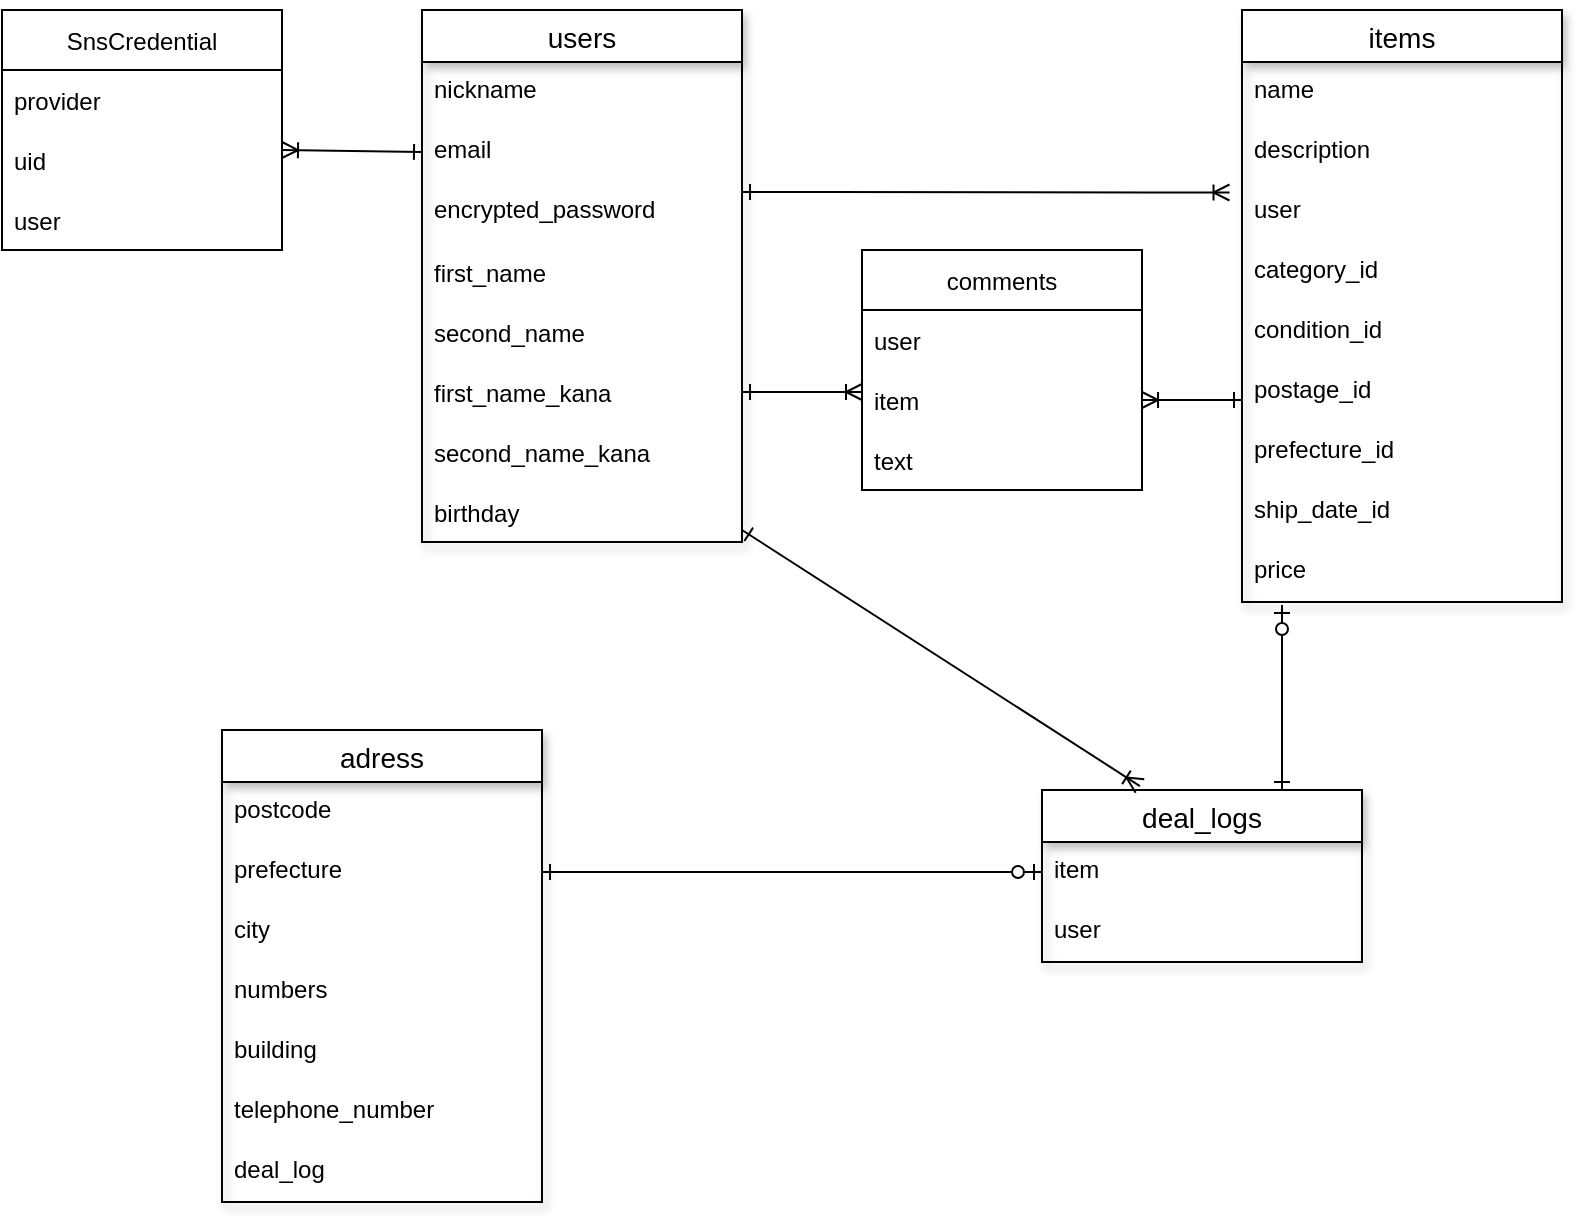 <mxfile>
    <diagram id="KFD2RZElx-ygSJPdWhXE" name="ページ1">
        <mxGraphModel dx="698" dy="680" grid="1" gridSize="10" guides="1" tooltips="1" connect="1" arrows="1" fold="1" page="1" pageScale="1" pageWidth="827" pageHeight="1169" math="0" shadow="0">
            <root>
                <mxCell id="0"/>
                <mxCell id="1" parent="0"/>
                <mxCell id="4" value="users" style="swimlane;fontStyle=0;childLayout=stackLayout;horizontal=1;startSize=26;horizontalStack=0;resizeParent=1;resizeParentMax=0;resizeLast=0;collapsible=1;marginBottom=0;align=center;fontSize=14;shadow=1;" parent="1" vertex="1">
                    <mxGeometry x="230" y="40" width="160" height="266" as="geometry">
                        <mxRectangle x="40" y="40" width="70" height="26" as="alternateBounds"/>
                    </mxGeometry>
                </mxCell>
                <mxCell id="5" value="nickname" style="text;strokeColor=none;fillColor=none;spacingLeft=4;spacingRight=4;overflow=hidden;rotatable=0;points=[[0,0.5],[1,0.5]];portConstraint=eastwest;fontSize=12;" parent="4" vertex="1">
                    <mxGeometry y="26" width="160" height="30" as="geometry"/>
                </mxCell>
                <mxCell id="6" value="email" style="text;strokeColor=none;fillColor=none;spacingLeft=4;spacingRight=4;overflow=hidden;rotatable=0;points=[[0,0.5],[1,0.5]];portConstraint=eastwest;fontSize=12;" parent="4" vertex="1">
                    <mxGeometry y="56" width="160" height="30" as="geometry"/>
                </mxCell>
                <mxCell id="7" value="encrypted_password" style="text;strokeColor=none;fillColor=none;spacingLeft=4;spacingRight=4;overflow=hidden;rotatable=0;points=[[0,0.5],[1,0.5]];portConstraint=eastwest;fontSize=12;rounded=0;" parent="4" vertex="1">
                    <mxGeometry y="86" width="160" height="30" as="geometry"/>
                </mxCell>
                <mxCell id="18" value="first_name" style="text;strokeColor=none;fillColor=none;spacingLeft=4;spacingRight=4;overflow=hidden;rotatable=0;points=[[0,0.5],[1,0.5]];portConstraint=eastwest;fontSize=12;rounded=0;verticalAlign=middle;" parent="4" vertex="1">
                    <mxGeometry y="116" width="160" height="30" as="geometry"/>
                </mxCell>
                <mxCell id="19" value="second_name" style="text;strokeColor=none;fillColor=none;spacingLeft=4;spacingRight=4;overflow=hidden;rotatable=0;points=[[0,0.5],[1,0.5]];portConstraint=eastwest;fontSize=12;rounded=0;verticalAlign=middle;" parent="4" vertex="1">
                    <mxGeometry y="146" width="160" height="30" as="geometry"/>
                </mxCell>
                <mxCell id="22" value="first_name_kana" style="text;strokeColor=none;fillColor=none;spacingLeft=4;spacingRight=4;overflow=hidden;rotatable=0;points=[[0,0.5],[1,0.5]];portConstraint=eastwest;fontSize=12;rounded=0;verticalAlign=middle;" parent="4" vertex="1">
                    <mxGeometry y="176" width="160" height="30" as="geometry"/>
                </mxCell>
                <mxCell id="21" value="second_name_kana" style="text;strokeColor=none;fillColor=none;spacingLeft=4;spacingRight=4;overflow=hidden;rotatable=0;points=[[0,0.5],[1,0.5]];portConstraint=eastwest;fontSize=12;rounded=0;verticalAlign=middle;" parent="4" vertex="1">
                    <mxGeometry y="206" width="160" height="30" as="geometry"/>
                </mxCell>
                <mxCell id="20" value="birthday" style="text;strokeColor=none;fillColor=none;spacingLeft=4;spacingRight=4;overflow=hidden;rotatable=0;points=[[0,0.5],[1,0.5]];portConstraint=eastwest;fontSize=12;rounded=0;verticalAlign=middle;" parent="4" vertex="1">
                    <mxGeometry y="236" width="160" height="30" as="geometry"/>
                </mxCell>
                <mxCell id="65" style="edgeStyle=none;html=1;entryX=0.75;entryY=0;entryDx=0;entryDy=0;startArrow=ERzeroToOne;startFill=0;endArrow=ERone;endFill=0;entryPerimeter=0;exitX=0.125;exitY=1.05;exitDx=0;exitDy=0;exitPerimeter=0;" parent="1" source="27" target="34" edge="1">
                    <mxGeometry relative="1" as="geometry">
                        <mxPoint x="660" y="330" as="sourcePoint"/>
                    </mxGeometry>
                </mxCell>
                <mxCell id="23" value="items" style="swimlane;fontStyle=0;childLayout=stackLayout;horizontal=1;startSize=26;horizontalStack=0;resizeParent=1;resizeParentMax=0;resizeLast=0;collapsible=1;marginBottom=0;align=center;fontSize=14;rounded=0;shadow=1;html=0;" parent="1" vertex="1">
                    <mxGeometry x="640" y="40" width="160" height="296" as="geometry"/>
                </mxCell>
                <mxCell id="24" value="name" style="text;strokeColor=none;fillColor=none;spacingLeft=4;spacingRight=4;overflow=hidden;rotatable=0;points=[[0,0.5],[1,0.5]];portConstraint=eastwest;fontSize=12;rounded=0;shadow=1;html=0;" parent="23" vertex="1">
                    <mxGeometry y="26" width="160" height="30" as="geometry"/>
                </mxCell>
                <mxCell id="25" value="description" style="text;strokeColor=none;fillColor=none;spacingLeft=4;spacingRight=4;overflow=hidden;rotatable=0;points=[[0,0.5],[1,0.5]];portConstraint=eastwest;fontSize=12;rounded=0;shadow=1;html=0;" parent="23" vertex="1">
                    <mxGeometry y="56" width="160" height="30" as="geometry"/>
                </mxCell>
                <mxCell id="59" value="user" style="text;strokeColor=none;fillColor=none;spacingLeft=4;spacingRight=4;overflow=hidden;rotatable=0;points=[[0,0.5],[1,0.5]];portConstraint=eastwest;fontSize=12;rounded=0;shadow=1;html=0;" parent="23" vertex="1">
                    <mxGeometry y="86" width="160" height="30" as="geometry"/>
                </mxCell>
                <mxCell id="32" value="category_id" style="text;strokeColor=none;fillColor=none;spacingLeft=4;spacingRight=4;overflow=hidden;rotatable=0;points=[[0,0.5],[1,0.5]];portConstraint=eastwest;fontSize=12;rounded=0;shadow=1;html=0;" parent="23" vertex="1">
                    <mxGeometry y="116" width="160" height="30" as="geometry"/>
                </mxCell>
                <mxCell id="31" value="condition_id" style="text;strokeColor=none;fillColor=none;spacingLeft=4;spacingRight=4;overflow=hidden;rotatable=0;points=[[0,0.5],[1,0.5]];portConstraint=eastwest;fontSize=12;rounded=0;shadow=1;html=0;" parent="23" vertex="1">
                    <mxGeometry y="146" width="160" height="30" as="geometry"/>
                </mxCell>
                <mxCell id="30" value="postage_id" style="text;strokeColor=none;fillColor=none;spacingLeft=4;spacingRight=4;overflow=hidden;rotatable=0;points=[[0,0.5],[1,0.5]];portConstraint=eastwest;fontSize=12;rounded=0;shadow=1;html=0;" parent="23" vertex="1">
                    <mxGeometry y="176" width="160" height="30" as="geometry"/>
                </mxCell>
                <mxCell id="29" value="prefecture_id" style="text;strokeColor=none;fillColor=none;spacingLeft=4;spacingRight=4;overflow=hidden;rotatable=0;points=[[0,0.5],[1,0.5]];portConstraint=eastwest;fontSize=12;rounded=0;shadow=1;html=0;" parent="23" vertex="1">
                    <mxGeometry y="206" width="160" height="30" as="geometry"/>
                </mxCell>
                <mxCell id="28" value="ship_date_id" style="text;strokeColor=none;fillColor=none;spacingLeft=4;spacingRight=4;overflow=hidden;rotatable=0;points=[[0,0.5],[1,0.5]];portConstraint=eastwest;fontSize=12;rounded=0;shadow=1;html=0;" parent="23" vertex="1">
                    <mxGeometry y="236" width="160" height="30" as="geometry"/>
                </mxCell>
                <mxCell id="27" value="price" style="text;strokeColor=none;fillColor=none;spacingLeft=4;spacingRight=4;overflow=hidden;rotatable=0;points=[[0,0.5],[1,0.5]];portConstraint=eastwest;fontSize=12;rounded=0;shadow=1;html=0;" parent="23" vertex="1">
                    <mxGeometry y="266" width="160" height="30" as="geometry"/>
                </mxCell>
                <mxCell id="33" value="" style="edgeStyle=entityRelationEdgeStyle;fontSize=12;html=1;endArrow=ERoneToMany;startArrow=ERone;entryX=-0.039;entryY=0.175;entryDx=0;entryDy=0;entryPerimeter=0;startFill=0;endFill=0;" parent="1" target="59" edge="1">
                    <mxGeometry width="100" height="100" relative="1" as="geometry">
                        <mxPoint x="390" y="131" as="sourcePoint"/>
                        <mxPoint x="460" y="230" as="targetPoint"/>
                    </mxGeometry>
                </mxCell>
                <mxCell id="34" value="deal_logs" style="swimlane;fontStyle=0;childLayout=stackLayout;horizontal=1;startSize=26;horizontalStack=0;resizeParent=1;resizeParentMax=0;resizeLast=0;collapsible=1;marginBottom=0;align=center;fontSize=14;rounded=0;shadow=1;html=0;" parent="1" vertex="1">
                    <mxGeometry x="540" y="430" width="160" height="86" as="geometry"/>
                </mxCell>
                <mxCell id="35" value="item" style="text;strokeColor=none;fillColor=none;spacingLeft=4;spacingRight=4;overflow=hidden;rotatable=0;points=[[0,0.5],[1,0.5]];portConstraint=eastwest;fontSize=12;rounded=0;shadow=1;html=0;" parent="34" vertex="1">
                    <mxGeometry y="26" width="160" height="30" as="geometry"/>
                </mxCell>
                <mxCell id="36" value="user" style="text;strokeColor=none;fillColor=none;spacingLeft=4;spacingRight=4;overflow=hidden;rotatable=0;points=[[0,0.5],[1,0.5]];portConstraint=eastwest;fontSize=12;rounded=0;shadow=1;html=0;" parent="34" vertex="1">
                    <mxGeometry y="56" width="160" height="30" as="geometry"/>
                </mxCell>
                <mxCell id="48" value="adress" style="swimlane;fontStyle=0;childLayout=stackLayout;horizontal=1;startSize=26;horizontalStack=0;resizeParent=1;resizeParentMax=0;resizeLast=0;collapsible=1;marginBottom=0;align=center;fontSize=14;rounded=0;shadow=1;html=0;" parent="1" vertex="1">
                    <mxGeometry x="130" y="400" width="160" height="236" as="geometry"/>
                </mxCell>
                <mxCell id="49" value="postcode" style="text;strokeColor=none;fillColor=none;spacingLeft=4;spacingRight=4;overflow=hidden;rotatable=0;points=[[0,0.5],[1,0.5]];portConstraint=eastwest;fontSize=12;rounded=0;shadow=1;html=0;" parent="48" vertex="1">
                    <mxGeometry y="26" width="160" height="30" as="geometry"/>
                </mxCell>
                <mxCell id="50" value="prefecture" style="text;strokeColor=none;fillColor=none;spacingLeft=4;spacingRight=4;overflow=hidden;rotatable=0;points=[[0,0.5],[1,0.5]];portConstraint=eastwest;fontSize=12;rounded=0;shadow=1;html=0;" parent="48" vertex="1">
                    <mxGeometry y="56" width="160" height="30" as="geometry"/>
                </mxCell>
                <mxCell id="51" value="city" style="text;strokeColor=none;fillColor=none;spacingLeft=4;spacingRight=4;overflow=hidden;rotatable=0;points=[[0,0.5],[1,0.5]];portConstraint=eastwest;fontSize=12;rounded=0;shadow=1;html=0;" parent="48" vertex="1">
                    <mxGeometry y="86" width="160" height="30" as="geometry"/>
                </mxCell>
                <mxCell id="58" value="numbers" style="text;strokeColor=none;fillColor=none;spacingLeft=4;spacingRight=4;overflow=hidden;rotatable=0;points=[[0,0.5],[1,0.5]];portConstraint=eastwest;fontSize=12;rounded=0;shadow=1;html=0;" parent="48" vertex="1">
                    <mxGeometry y="116" width="160" height="30" as="geometry"/>
                </mxCell>
                <mxCell id="57" value="building" style="text;strokeColor=none;fillColor=none;spacingLeft=4;spacingRight=4;overflow=hidden;rotatable=0;points=[[0,0.5],[1,0.5]];portConstraint=eastwest;fontSize=12;rounded=0;shadow=1;html=0;" parent="48" vertex="1">
                    <mxGeometry y="146" width="160" height="30" as="geometry"/>
                </mxCell>
                <mxCell id="56" value="telephone_number" style="text;strokeColor=none;fillColor=none;spacingLeft=4;spacingRight=4;overflow=hidden;rotatable=0;points=[[0,0.5],[1,0.5]];portConstraint=eastwest;fontSize=12;rounded=0;shadow=1;html=0;" parent="48" vertex="1">
                    <mxGeometry y="176" width="160" height="30" as="geometry"/>
                </mxCell>
                <mxCell id="71" value="deal_log" style="text;strokeColor=none;fillColor=none;spacingLeft=4;spacingRight=4;overflow=hidden;rotatable=0;points=[[0,0.5],[1,0.5]];portConstraint=eastwest;fontSize=12;rounded=0;shadow=1;html=0;" parent="48" vertex="1">
                    <mxGeometry y="206" width="160" height="30" as="geometry"/>
                </mxCell>
                <mxCell id="66" style="edgeStyle=none;html=1;entryX=0.306;entryY=-0.023;entryDx=0;entryDy=0;entryPerimeter=0;startArrow=ERone;startFill=0;endArrow=ERoneToMany;endFill=0;" parent="1" target="34" edge="1">
                    <mxGeometry relative="1" as="geometry">
                        <mxPoint x="390" y="300" as="sourcePoint"/>
                    </mxGeometry>
                </mxCell>
                <mxCell id="67" style="edgeStyle=none;html=1;entryX=1;entryY=0.5;entryDx=0;entryDy=0;startArrow=ERzeroToOne;startFill=0;endArrow=ERone;endFill=0;" parent="1" source="35" target="50" edge="1">
                    <mxGeometry relative="1" as="geometry"/>
                </mxCell>
                <mxCell id="72" value="SnsCredential" style="swimlane;fontStyle=0;childLayout=stackLayout;horizontal=1;startSize=30;horizontalStack=0;resizeParent=1;resizeParentMax=0;resizeLast=0;collapsible=1;marginBottom=0;" parent="1" vertex="1">
                    <mxGeometry x="20" y="40" width="140" height="120" as="geometry"/>
                </mxCell>
                <mxCell id="73" value="provider" style="text;strokeColor=none;fillColor=none;align=left;verticalAlign=middle;spacingLeft=4;spacingRight=4;overflow=hidden;points=[[0,0.5],[1,0.5]];portConstraint=eastwest;rotatable=0;" parent="72" vertex="1">
                    <mxGeometry y="30" width="140" height="30" as="geometry"/>
                </mxCell>
                <mxCell id="74" value="uid" style="text;strokeColor=none;fillColor=none;align=left;verticalAlign=middle;spacingLeft=4;spacingRight=4;overflow=hidden;points=[[0,0.5],[1,0.5]];portConstraint=eastwest;rotatable=0;" parent="72" vertex="1">
                    <mxGeometry y="60" width="140" height="30" as="geometry"/>
                </mxCell>
                <mxCell id="76" value="user" style="text;strokeColor=none;fillColor=none;align=left;verticalAlign=middle;spacingLeft=4;spacingRight=4;overflow=hidden;points=[[0,0.5],[1,0.5]];portConstraint=eastwest;rotatable=0;" parent="72" vertex="1">
                    <mxGeometry y="90" width="140" height="30" as="geometry"/>
                </mxCell>
                <mxCell id="77" style="edgeStyle=none;html=1;exitX=0;exitY=0.5;exitDx=0;exitDy=0;endArrow=ERoneToMany;endFill=0;startArrow=ERone;startFill=0;" parent="1" source="6" edge="1">
                    <mxGeometry relative="1" as="geometry">
                        <mxPoint x="160" y="110" as="targetPoint"/>
                    </mxGeometry>
                </mxCell>
                <mxCell id="78" value="comments" style="swimlane;fontStyle=0;childLayout=stackLayout;horizontal=1;startSize=30;horizontalStack=0;resizeParent=1;resizeParentMax=0;resizeLast=0;collapsible=1;marginBottom=0;" vertex="1" parent="1">
                    <mxGeometry x="450" y="160" width="140" height="120" as="geometry"/>
                </mxCell>
                <mxCell id="79" value="user" style="text;strokeColor=none;fillColor=none;align=left;verticalAlign=middle;spacingLeft=4;spacingRight=4;overflow=hidden;points=[[0,0.5],[1,0.5]];portConstraint=eastwest;rotatable=0;" vertex="1" parent="78">
                    <mxGeometry y="30" width="140" height="30" as="geometry"/>
                </mxCell>
                <mxCell id="80" value="item" style="text;strokeColor=none;fillColor=none;align=left;verticalAlign=middle;spacingLeft=4;spacingRight=4;overflow=hidden;points=[[0,0.5],[1,0.5]];portConstraint=eastwest;rotatable=0;" vertex="1" parent="78">
                    <mxGeometry y="60" width="140" height="30" as="geometry"/>
                </mxCell>
                <mxCell id="84" value="text" style="text;strokeColor=none;fillColor=none;align=left;verticalAlign=middle;spacingLeft=4;spacingRight=4;overflow=hidden;points=[[0,0.5],[1,0.5]];portConstraint=eastwest;rotatable=0;" vertex="1" parent="78">
                    <mxGeometry y="90" width="140" height="30" as="geometry"/>
                </mxCell>
                <mxCell id="82" style="edgeStyle=none;html=1;exitX=1;exitY=0.5;exitDx=0;exitDy=0;startArrow=ERone;startFill=0;endArrow=ERoneToMany;endFill=0;" edge="1" parent="1" source="22">
                    <mxGeometry relative="1" as="geometry">
                        <mxPoint x="450" y="231" as="targetPoint"/>
                    </mxGeometry>
                </mxCell>
                <mxCell id="83" style="edgeStyle=none;html=1;startArrow=ERone;startFill=0;endArrow=ERoneToMany;endFill=0;entryX=1;entryY=0.5;entryDx=0;entryDy=0;" edge="1" parent="1" target="80">
                    <mxGeometry relative="1" as="geometry">
                        <mxPoint x="600" y="231" as="targetPoint"/>
                        <mxPoint x="640" y="235" as="sourcePoint"/>
                    </mxGeometry>
                </mxCell>
            </root>
        </mxGraphModel>
    </diagram>
</mxfile>